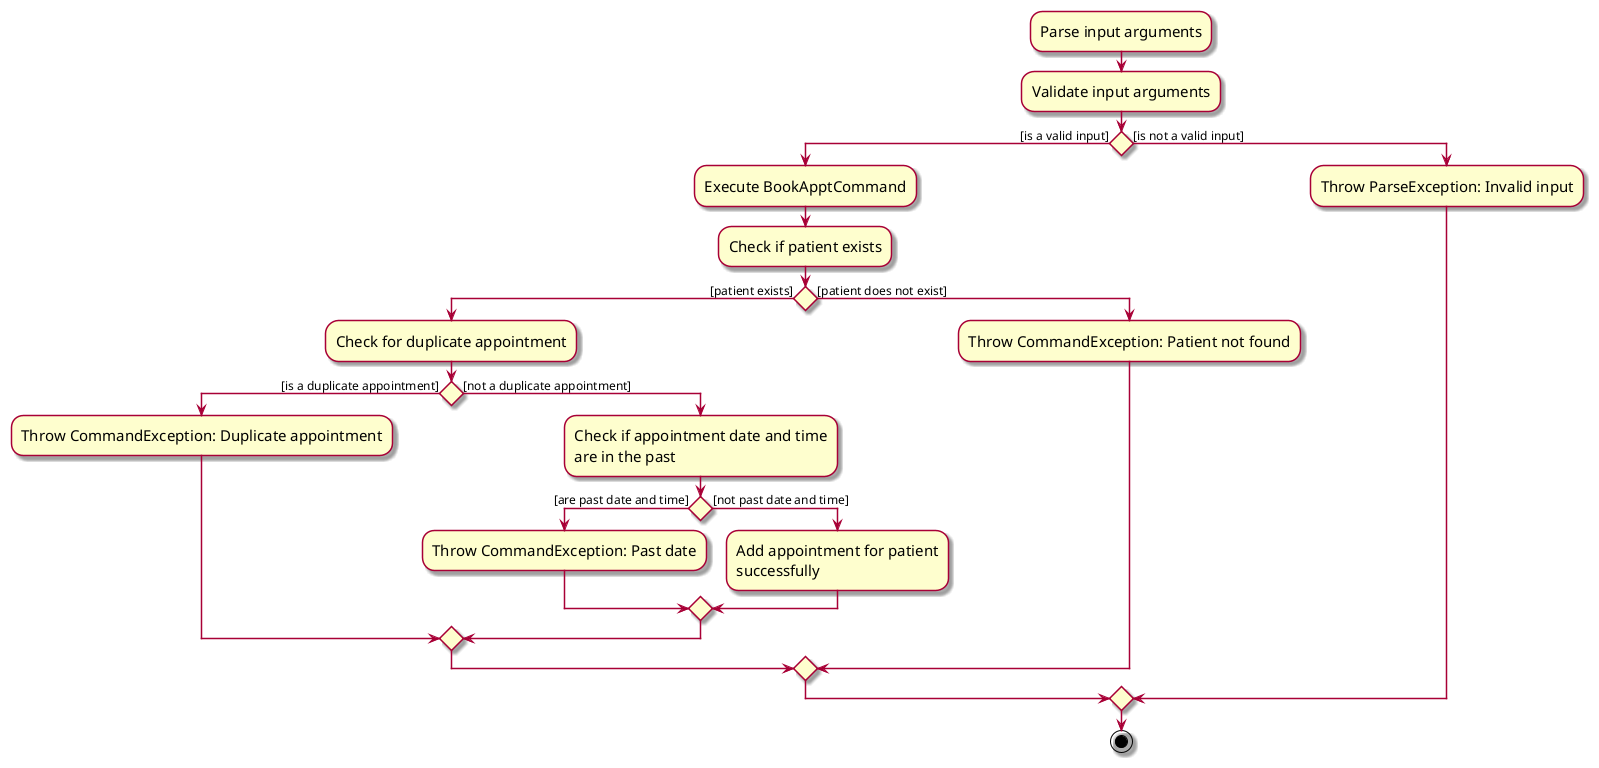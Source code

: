 @startuml BookApptActivityDiagram
skin rose
skinparam ActivityFontSize 15
skinparam ArrowFontSize 12
:Parse input arguments;
:Validate input arguments;
if () then ([is a valid input])
    :Execute BookApptCommand;
    :Check if patient exists;
    if () then ([patient exists])
        :Check for duplicate appointment;
        if () then ([is a duplicate appointment])
            :Throw CommandException: Duplicate appointment;
        else ([not a duplicate appointment])
            :Check if appointment date and time
            are in the past;
            if () then ([are past date and time])
                :Throw CommandException: Past date;
            else ([not past date and time])
                :Add appointment for patient
                successfully;
            endif
        endif
    else ([patient does not exist])
        :Throw CommandException: Patient not found;
    endif
else ([is not a valid input])
    :Throw ParseException: Invalid input;
endif
stop
@enduml
